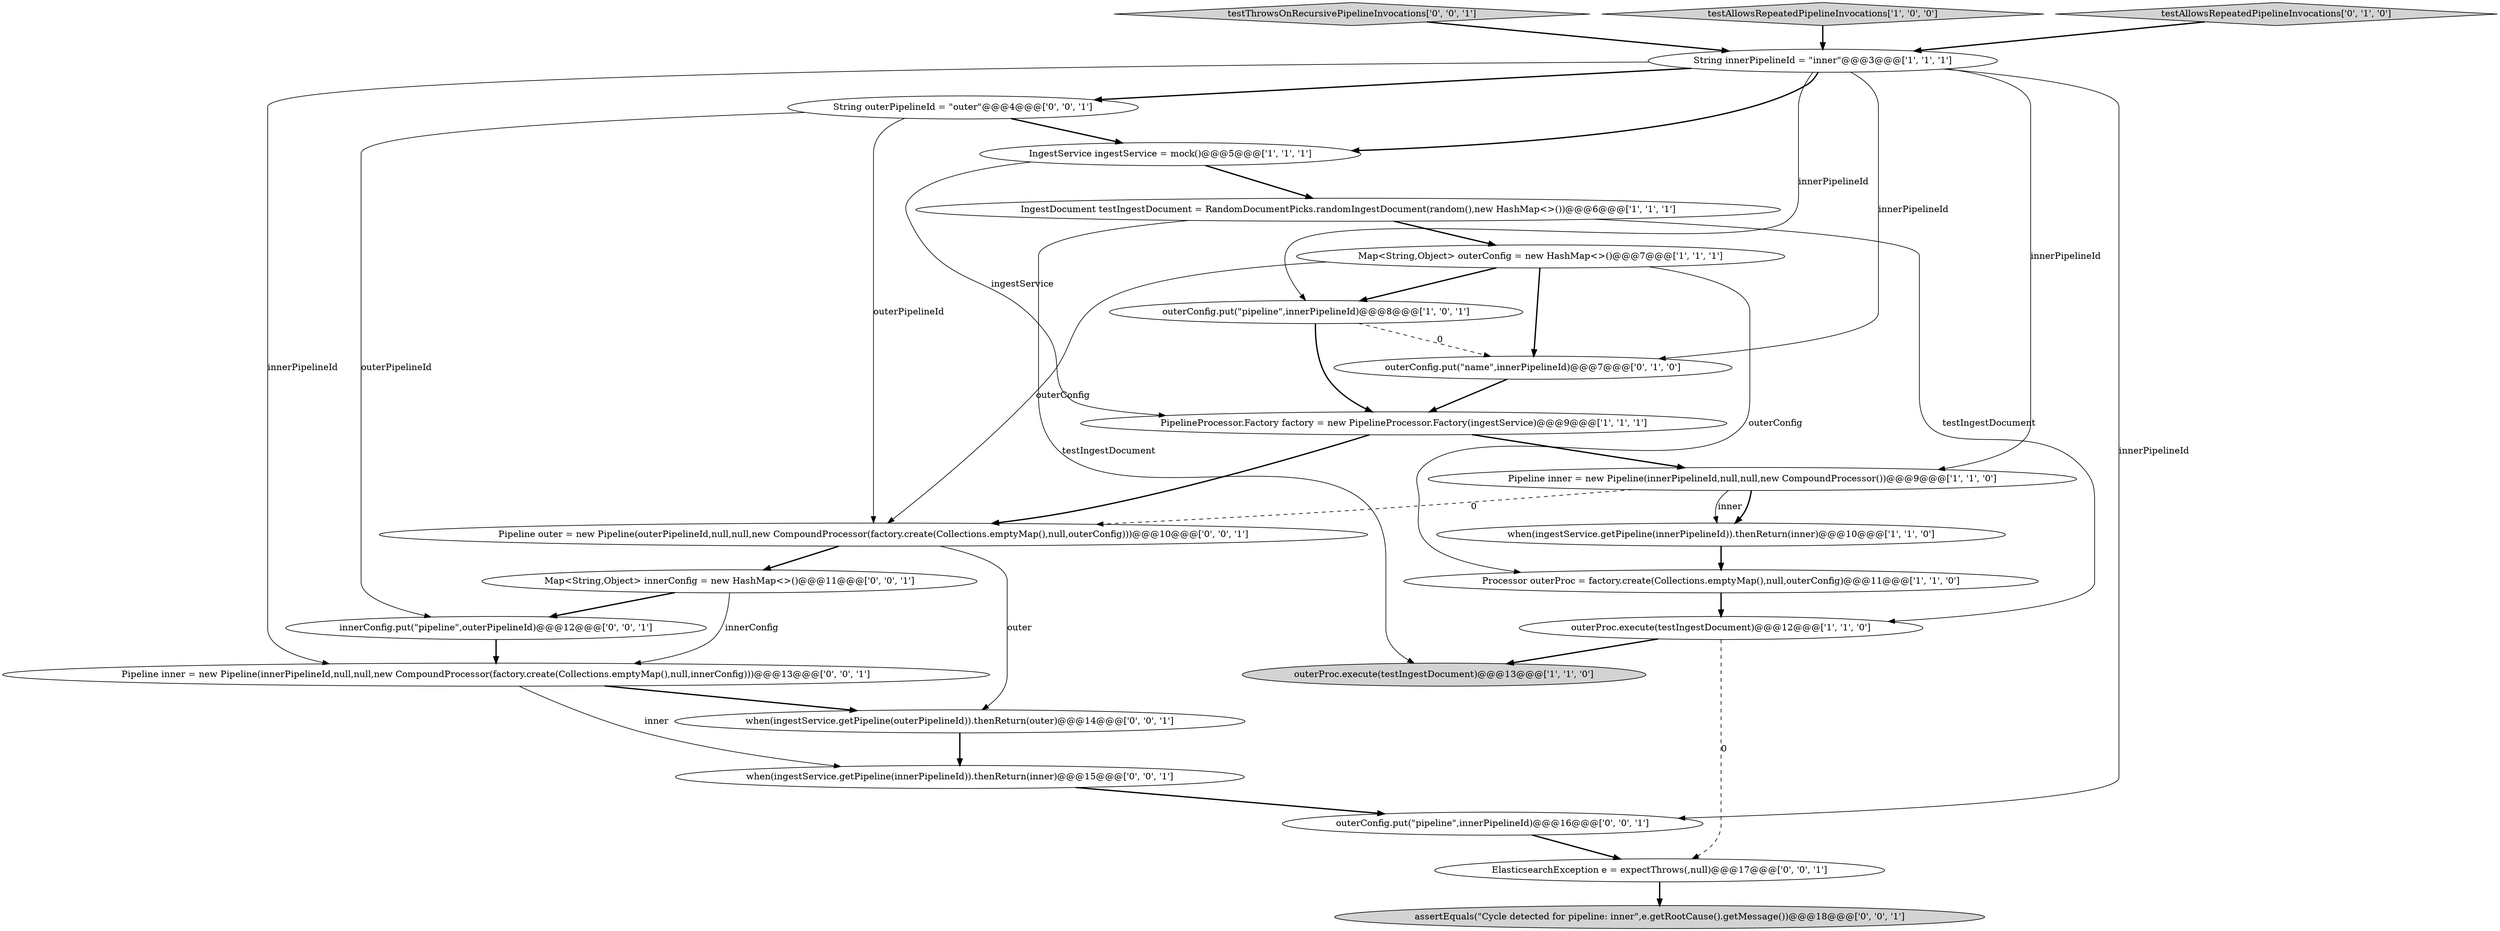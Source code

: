 digraph {
18 [style = filled, label = "innerConfig.put(\"pipeline\",outerPipelineId)@@@12@@@['0', '0', '1']", fillcolor = white, shape = ellipse image = "AAA0AAABBB3BBB"];
11 [style = filled, label = "when(ingestService.getPipeline(innerPipelineId)).thenReturn(inner)@@@10@@@['1', '1', '0']", fillcolor = white, shape = ellipse image = "AAA0AAABBB1BBB"];
2 [style = filled, label = "outerConfig.put(\"pipeline\",innerPipelineId)@@@8@@@['1', '0', '1']", fillcolor = white, shape = ellipse image = "AAA0AAABBB1BBB"];
23 [style = filled, label = "Pipeline inner = new Pipeline(innerPipelineId,null,null,new CompoundProcessor(factory.create(Collections.emptyMap(),null,innerConfig)))@@@13@@@['0', '0', '1']", fillcolor = white, shape = ellipse image = "AAA0AAABBB3BBB"];
19 [style = filled, label = "testThrowsOnRecursivePipelineInvocations['0', '0', '1']", fillcolor = lightgray, shape = diamond image = "AAA0AAABBB3BBB"];
3 [style = filled, label = "PipelineProcessor.Factory factory = new PipelineProcessor.Factory(ingestService)@@@9@@@['1', '1', '1']", fillcolor = white, shape = ellipse image = "AAA0AAABBB1BBB"];
0 [style = filled, label = "Map<String,Object> outerConfig = new HashMap<>()@@@7@@@['1', '1', '1']", fillcolor = white, shape = ellipse image = "AAA0AAABBB1BBB"];
6 [style = filled, label = "IngestDocument testIngestDocument = RandomDocumentPicks.randomIngestDocument(random(),new HashMap<>())@@@6@@@['1', '1', '1']", fillcolor = white, shape = ellipse image = "AAA0AAABBB1BBB"];
24 [style = filled, label = "Map<String,Object> innerConfig = new HashMap<>()@@@11@@@['0', '0', '1']", fillcolor = white, shape = ellipse image = "AAA0AAABBB3BBB"];
16 [style = filled, label = "outerConfig.put(\"pipeline\",innerPipelineId)@@@16@@@['0', '0', '1']", fillcolor = white, shape = ellipse image = "AAA0AAABBB3BBB"];
21 [style = filled, label = "String outerPipelineId = \"outer\"@@@4@@@['0', '0', '1']", fillcolor = white, shape = ellipse image = "AAA0AAABBB3BBB"];
10 [style = filled, label = "outerProc.execute(testIngestDocument)@@@12@@@['1', '1', '0']", fillcolor = white, shape = ellipse image = "AAA0AAABBB1BBB"];
1 [style = filled, label = "outerProc.execute(testIngestDocument)@@@13@@@['1', '1', '0']", fillcolor = lightgray, shape = ellipse image = "AAA0AAABBB1BBB"];
14 [style = filled, label = "when(ingestService.getPipeline(outerPipelineId)).thenReturn(outer)@@@14@@@['0', '0', '1']", fillcolor = white, shape = ellipse image = "AAA0AAABBB3BBB"];
5 [style = filled, label = "Processor outerProc = factory.create(Collections.emptyMap(),null,outerConfig)@@@11@@@['1', '1', '0']", fillcolor = white, shape = ellipse image = "AAA0AAABBB1BBB"];
4 [style = filled, label = "testAllowsRepeatedPipelineInvocations['1', '0', '0']", fillcolor = lightgray, shape = diamond image = "AAA0AAABBB1BBB"];
22 [style = filled, label = "ElasticsearchException e = expectThrows(,null)@@@17@@@['0', '0', '1']", fillcolor = white, shape = ellipse image = "AAA0AAABBB3BBB"];
8 [style = filled, label = "String innerPipelineId = \"inner\"@@@3@@@['1', '1', '1']", fillcolor = white, shape = ellipse image = "AAA0AAABBB1BBB"];
20 [style = filled, label = "Pipeline outer = new Pipeline(outerPipelineId,null,null,new CompoundProcessor(factory.create(Collections.emptyMap(),null,outerConfig)))@@@10@@@['0', '0', '1']", fillcolor = white, shape = ellipse image = "AAA0AAABBB3BBB"];
15 [style = filled, label = "when(ingestService.getPipeline(innerPipelineId)).thenReturn(inner)@@@15@@@['0', '0', '1']", fillcolor = white, shape = ellipse image = "AAA0AAABBB3BBB"];
12 [style = filled, label = "testAllowsRepeatedPipelineInvocations['0', '1', '0']", fillcolor = lightgray, shape = diamond image = "AAA0AAABBB2BBB"];
7 [style = filled, label = "IngestService ingestService = mock()@@@5@@@['1', '1', '1']", fillcolor = white, shape = ellipse image = "AAA0AAABBB1BBB"];
13 [style = filled, label = "outerConfig.put(\"name\",innerPipelineId)@@@7@@@['0', '1', '0']", fillcolor = white, shape = ellipse image = "AAA1AAABBB2BBB"];
17 [style = filled, label = "assertEquals(\"Cycle detected for pipeline: inner\",e.getRootCause().getMessage())@@@18@@@['0', '0', '1']", fillcolor = lightgray, shape = ellipse image = "AAA0AAABBB3BBB"];
9 [style = filled, label = "Pipeline inner = new Pipeline(innerPipelineId,null,null,new CompoundProcessor())@@@9@@@['1', '1', '0']", fillcolor = white, shape = ellipse image = "AAA0AAABBB1BBB"];
2->13 [style = dashed, label="0"];
21->18 [style = solid, label="outerPipelineId"];
9->11 [style = bold, label=""];
24->18 [style = bold, label=""];
0->5 [style = solid, label="outerConfig"];
8->23 [style = solid, label="innerPipelineId"];
6->0 [style = bold, label=""];
19->8 [style = bold, label=""];
6->1 [style = solid, label="testIngestDocument"];
7->6 [style = bold, label=""];
8->13 [style = solid, label="innerPipelineId"];
4->8 [style = bold, label=""];
16->22 [style = bold, label=""];
8->9 [style = solid, label="innerPipelineId"];
22->17 [style = bold, label=""];
0->13 [style = bold, label=""];
5->10 [style = bold, label=""];
8->21 [style = bold, label=""];
3->20 [style = bold, label=""];
2->3 [style = bold, label=""];
10->1 [style = bold, label=""];
20->14 [style = solid, label="outer"];
7->3 [style = solid, label="ingestService"];
23->15 [style = solid, label="inner"];
8->2 [style = solid, label="innerPipelineId"];
3->9 [style = bold, label=""];
9->11 [style = solid, label="inner"];
15->16 [style = bold, label=""];
9->20 [style = dashed, label="0"];
21->7 [style = bold, label=""];
23->14 [style = bold, label=""];
20->24 [style = bold, label=""];
13->3 [style = bold, label=""];
6->10 [style = solid, label="testIngestDocument"];
8->7 [style = bold, label=""];
8->16 [style = solid, label="innerPipelineId"];
0->2 [style = bold, label=""];
0->20 [style = solid, label="outerConfig"];
14->15 [style = bold, label=""];
12->8 [style = bold, label=""];
24->23 [style = solid, label="innerConfig"];
21->20 [style = solid, label="outerPipelineId"];
10->22 [style = dashed, label="0"];
11->5 [style = bold, label=""];
18->23 [style = bold, label=""];
}
